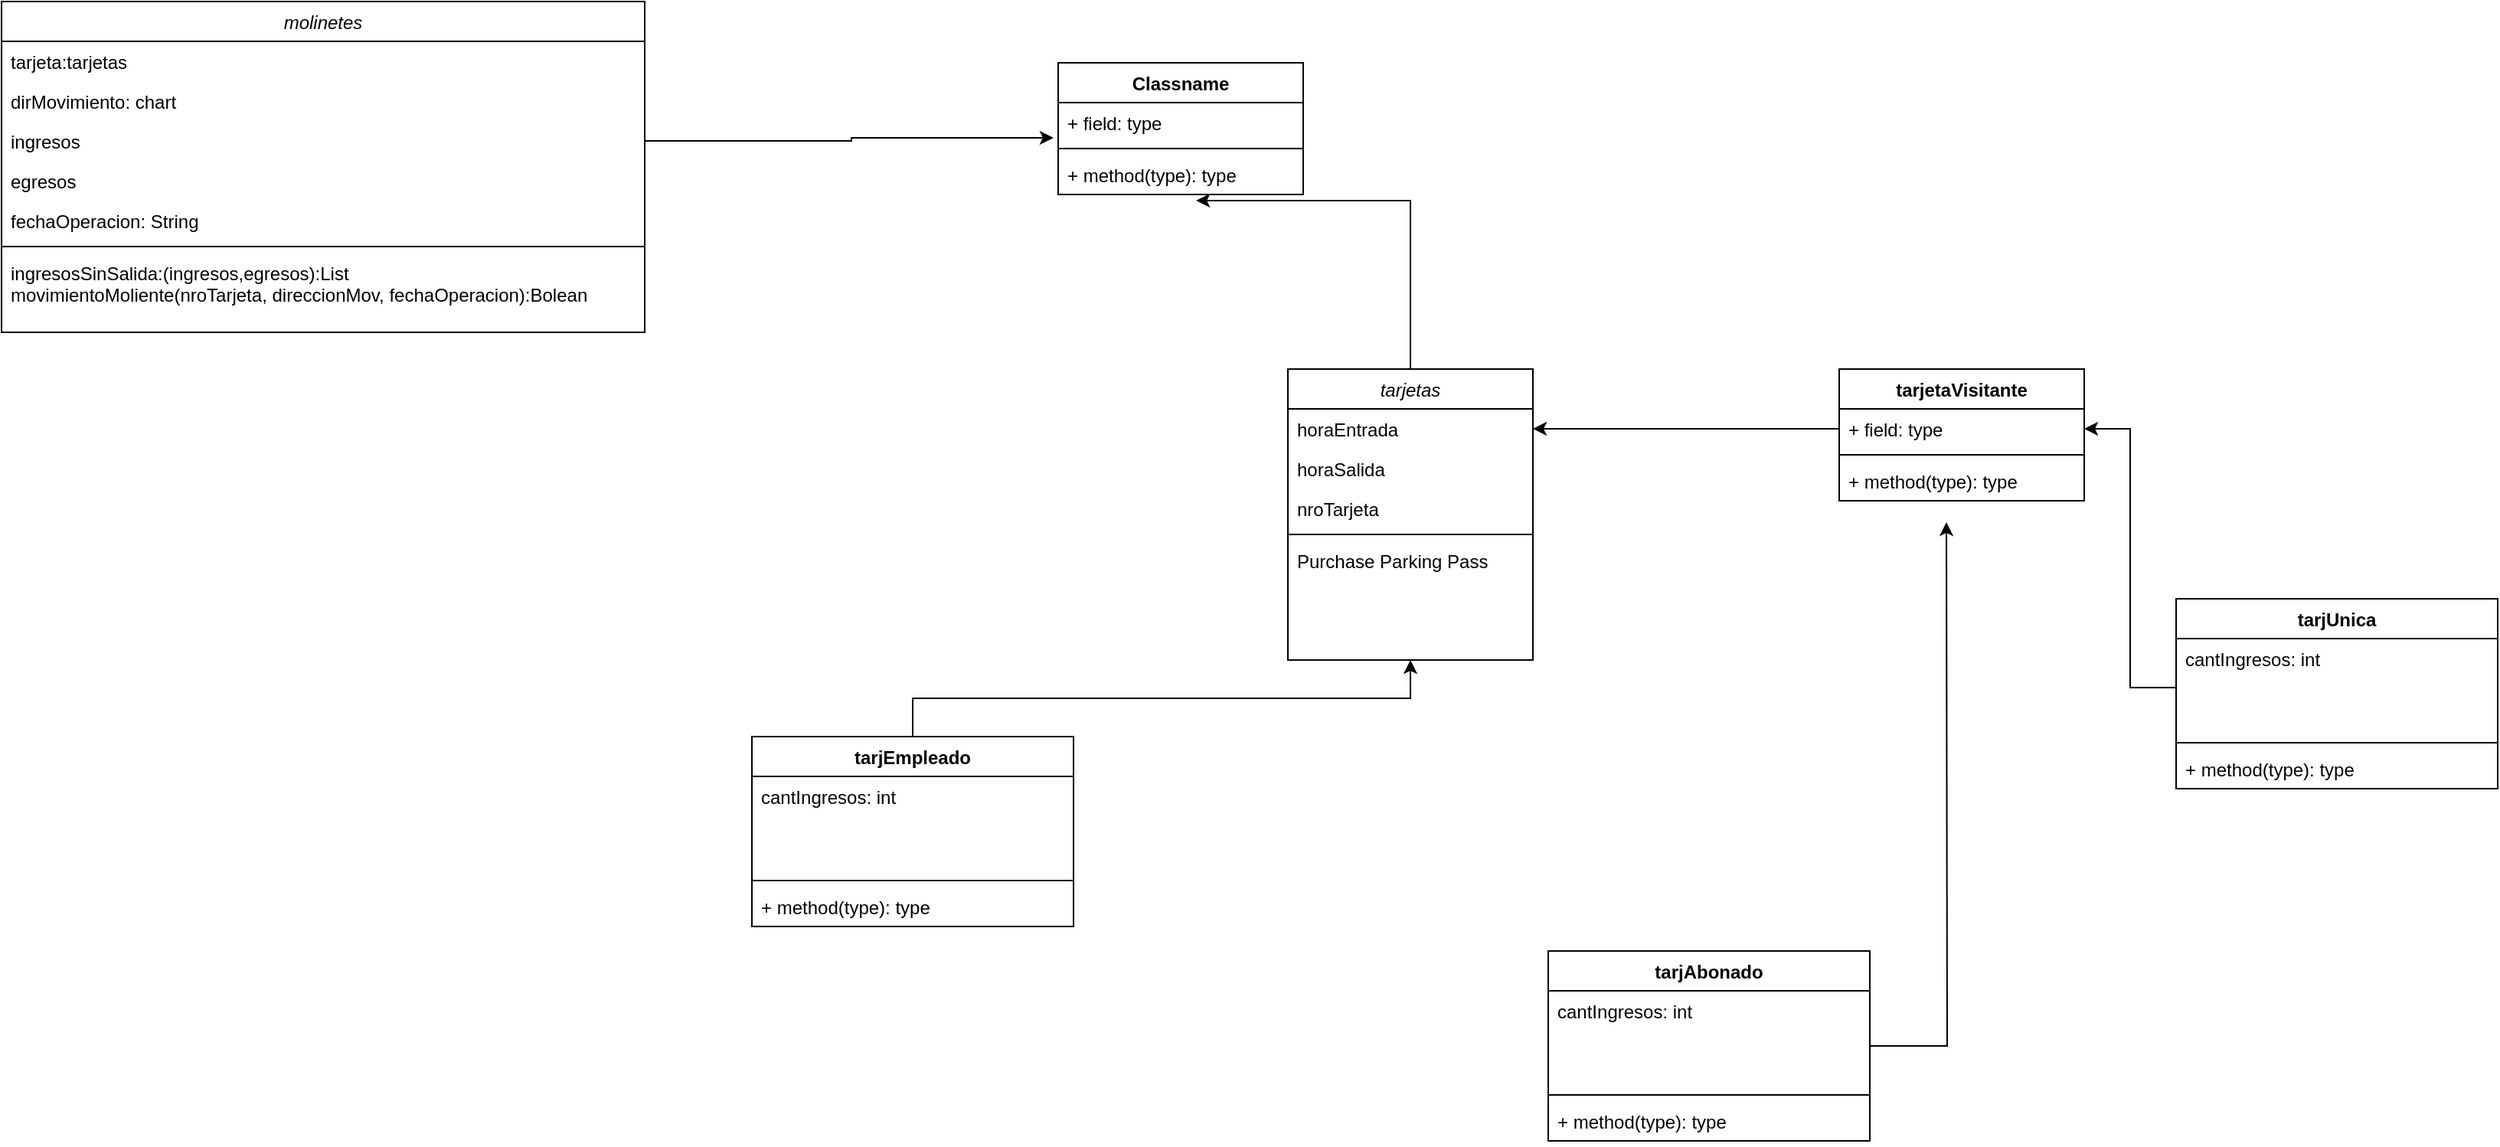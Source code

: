 <mxfile version="20.6.2" type="device"><diagram id="C5RBs43oDa-KdzZeNtuy" name="Page-1"><mxGraphModel dx="1108" dy="522" grid="1" gridSize="10" guides="1" tooltips="1" connect="1" arrows="1" fold="1" page="1" pageScale="1" pageWidth="827" pageHeight="1169" math="0" shadow="0"><root><mxCell id="WIyWlLk6GJQsqaUBKTNV-0"/><mxCell id="WIyWlLk6GJQsqaUBKTNV-1" parent="WIyWlLk6GJQsqaUBKTNV-0"/><mxCell id="zkfFHV4jXpPFQw0GAbJ--0" value="molinetes" style="swimlane;fontStyle=2;align=center;verticalAlign=top;childLayout=stackLayout;horizontal=1;startSize=26;horizontalStack=0;resizeParent=1;resizeLast=0;collapsible=1;marginBottom=0;rounded=0;shadow=0;strokeWidth=1;" parent="WIyWlLk6GJQsqaUBKTNV-1" vertex="1"><mxGeometry x="10" y="10" width="420" height="216" as="geometry"><mxRectangle x="230" y="140" width="160" height="26" as="alternateBounds"/></mxGeometry></mxCell><mxCell id="zkfFHV4jXpPFQw0GAbJ--1" value="tarjeta:tarjetas" style="text;align=left;verticalAlign=top;spacingLeft=4;spacingRight=4;overflow=hidden;rotatable=0;points=[[0,0.5],[1,0.5]];portConstraint=eastwest;" parent="zkfFHV4jXpPFQw0GAbJ--0" vertex="1"><mxGeometry y="26" width="420" height="26" as="geometry"/></mxCell><mxCell id="zkfFHV4jXpPFQw0GAbJ--2" value="dirMovimiento: chart" style="text;align=left;verticalAlign=top;spacingLeft=4;spacingRight=4;overflow=hidden;rotatable=0;points=[[0,0.5],[1,0.5]];portConstraint=eastwest;rounded=0;shadow=0;html=0;" parent="zkfFHV4jXpPFQw0GAbJ--0" vertex="1"><mxGeometry y="52" width="420" height="26" as="geometry"/></mxCell><mxCell id="A4ANM4xbt9vnWxXu3lGN-23" value="ingresos" style="text;align=left;verticalAlign=top;spacingLeft=4;spacingRight=4;overflow=hidden;rotatable=0;points=[[0,0.5],[1,0.5]];portConstraint=eastwest;rounded=0;shadow=0;html=0;" vertex="1" parent="zkfFHV4jXpPFQw0GAbJ--0"><mxGeometry y="78" width="420" height="26" as="geometry"/></mxCell><mxCell id="A4ANM4xbt9vnWxXu3lGN-24" value="egresos" style="text;align=left;verticalAlign=top;spacingLeft=4;spacingRight=4;overflow=hidden;rotatable=0;points=[[0,0.5],[1,0.5]];portConstraint=eastwest;rounded=0;shadow=0;html=0;" vertex="1" parent="zkfFHV4jXpPFQw0GAbJ--0"><mxGeometry y="104" width="420" height="26" as="geometry"/></mxCell><mxCell id="A4ANM4xbt9vnWxXu3lGN-25" value="fechaOperacion: String" style="text;align=left;verticalAlign=top;spacingLeft=4;spacingRight=4;overflow=hidden;rotatable=0;points=[[0,0.5],[1,0.5]];portConstraint=eastwest;rounded=0;shadow=0;html=0;" vertex="1" parent="zkfFHV4jXpPFQw0GAbJ--0"><mxGeometry y="130" width="420" height="26" as="geometry"/></mxCell><mxCell id="zkfFHV4jXpPFQw0GAbJ--4" value="" style="line;html=1;strokeWidth=1;align=left;verticalAlign=middle;spacingTop=-1;spacingLeft=3;spacingRight=3;rotatable=0;labelPosition=right;points=[];portConstraint=eastwest;" parent="zkfFHV4jXpPFQw0GAbJ--0" vertex="1"><mxGeometry y="156" width="420" height="8" as="geometry"/></mxCell><mxCell id="zkfFHV4jXpPFQw0GAbJ--5" value="ingresosSinSalida:(ingresos,egresos):List&#10;movimientoMoliente(nroTarjeta, direccionMov, fechaOperacion):Bolean" style="text;align=left;verticalAlign=top;spacingLeft=4;spacingRight=4;overflow=hidden;rotatable=0;points=[[0,0.5],[1,0.5]];portConstraint=eastwest;" parent="zkfFHV4jXpPFQw0GAbJ--0" vertex="1"><mxGeometry y="164" width="420" height="52" as="geometry"/></mxCell><mxCell id="A4ANM4xbt9vnWxXu3lGN-38" style="edgeStyle=orthogonalEdgeStyle;rounded=0;orthogonalLoop=1;jettySize=auto;html=1;entryX=0.563;entryY=1.154;entryDx=0;entryDy=0;entryPerimeter=0;" edge="1" parent="WIyWlLk6GJQsqaUBKTNV-1" source="A4ANM4xbt9vnWxXu3lGN-4" target="A4ANM4xbt9vnWxXu3lGN-37"><mxGeometry relative="1" as="geometry"/></mxCell><mxCell id="A4ANM4xbt9vnWxXu3lGN-4" value="tarjetas" style="swimlane;fontStyle=2;align=center;verticalAlign=top;childLayout=stackLayout;horizontal=1;startSize=26;horizontalStack=0;resizeParent=1;resizeLast=0;collapsible=1;marginBottom=0;rounded=0;shadow=0;strokeWidth=1;" vertex="1" parent="WIyWlLk6GJQsqaUBKTNV-1"><mxGeometry x="850" y="250" width="160" height="190" as="geometry"><mxRectangle x="230" y="140" width="160" height="26" as="alternateBounds"/></mxGeometry></mxCell><mxCell id="A4ANM4xbt9vnWxXu3lGN-5" value="horaEntrada" style="text;align=left;verticalAlign=top;spacingLeft=4;spacingRight=4;overflow=hidden;rotatable=0;points=[[0,0.5],[1,0.5]];portConstraint=eastwest;" vertex="1" parent="A4ANM4xbt9vnWxXu3lGN-4"><mxGeometry y="26" width="160" height="26" as="geometry"/></mxCell><mxCell id="A4ANM4xbt9vnWxXu3lGN-6" value="horaSalida" style="text;align=left;verticalAlign=top;spacingLeft=4;spacingRight=4;overflow=hidden;rotatable=0;points=[[0,0.5],[1,0.5]];portConstraint=eastwest;rounded=0;shadow=0;html=0;" vertex="1" parent="A4ANM4xbt9vnWxXu3lGN-4"><mxGeometry y="52" width="160" height="26" as="geometry"/></mxCell><mxCell id="A4ANM4xbt9vnWxXu3lGN-7" value="nroTarjeta&#10;" style="text;align=left;verticalAlign=top;spacingLeft=4;spacingRight=4;overflow=hidden;rotatable=0;points=[[0,0.5],[1,0.5]];portConstraint=eastwest;rounded=0;shadow=0;html=0;" vertex="1" parent="A4ANM4xbt9vnWxXu3lGN-4"><mxGeometry y="78" width="160" height="26" as="geometry"/></mxCell><mxCell id="A4ANM4xbt9vnWxXu3lGN-8" value="" style="line;html=1;strokeWidth=1;align=left;verticalAlign=middle;spacingTop=-1;spacingLeft=3;spacingRight=3;rotatable=0;labelPosition=right;points=[];portConstraint=eastwest;" vertex="1" parent="A4ANM4xbt9vnWxXu3lGN-4"><mxGeometry y="104" width="160" height="8" as="geometry"/></mxCell><mxCell id="A4ANM4xbt9vnWxXu3lGN-9" value="Purchase Parking Pass" style="text;align=left;verticalAlign=top;spacingLeft=4;spacingRight=4;overflow=hidden;rotatable=0;points=[[0,0.5],[1,0.5]];portConstraint=eastwest;" vertex="1" parent="A4ANM4xbt9vnWxXu3lGN-4"><mxGeometry y="112" width="160" height="28" as="geometry"/></mxCell><mxCell id="A4ANM4xbt9vnWxXu3lGN-11" value="tarjUnica" style="swimlane;fontStyle=1;align=center;verticalAlign=top;childLayout=stackLayout;horizontal=1;startSize=26;horizontalStack=0;resizeParent=1;resizeParentMax=0;resizeLast=0;collapsible=1;marginBottom=0;" vertex="1" parent="WIyWlLk6GJQsqaUBKTNV-1"><mxGeometry x="1430" y="400" width="210" height="124" as="geometry"/></mxCell><mxCell id="A4ANM4xbt9vnWxXu3lGN-12" value="cantIngresos: int&#10;" style="text;strokeColor=none;fillColor=none;align=left;verticalAlign=top;spacingLeft=4;spacingRight=4;overflow=hidden;rotatable=0;points=[[0,0.5],[1,0.5]];portConstraint=eastwest;" vertex="1" parent="A4ANM4xbt9vnWxXu3lGN-11"><mxGeometry y="26" width="210" height="64" as="geometry"/></mxCell><mxCell id="A4ANM4xbt9vnWxXu3lGN-13" value="" style="line;strokeWidth=1;fillColor=none;align=left;verticalAlign=middle;spacingTop=-1;spacingLeft=3;spacingRight=3;rotatable=0;labelPosition=right;points=[];portConstraint=eastwest;strokeColor=inherit;" vertex="1" parent="A4ANM4xbt9vnWxXu3lGN-11"><mxGeometry y="90" width="210" height="8" as="geometry"/></mxCell><mxCell id="A4ANM4xbt9vnWxXu3lGN-14" value="+ method(type): type" style="text;strokeColor=none;fillColor=none;align=left;verticalAlign=top;spacingLeft=4;spacingRight=4;overflow=hidden;rotatable=0;points=[[0,0.5],[1,0.5]];portConstraint=eastwest;" vertex="1" parent="A4ANM4xbt9vnWxXu3lGN-11"><mxGeometry y="98" width="210" height="26" as="geometry"/></mxCell><mxCell id="A4ANM4xbt9vnWxXu3lGN-40" style="edgeStyle=orthogonalEdgeStyle;rounded=0;orthogonalLoop=1;jettySize=auto;html=1;" edge="1" parent="WIyWlLk6GJQsqaUBKTNV-1" source="A4ANM4xbt9vnWxXu3lGN-15"><mxGeometry relative="1" as="geometry"><mxPoint x="1280" y="350" as="targetPoint"/></mxGeometry></mxCell><mxCell id="A4ANM4xbt9vnWxXu3lGN-15" value="tarjAbonado" style="swimlane;fontStyle=1;align=center;verticalAlign=top;childLayout=stackLayout;horizontal=1;startSize=26;horizontalStack=0;resizeParent=1;resizeParentMax=0;resizeLast=0;collapsible=1;marginBottom=0;" vertex="1" parent="WIyWlLk6GJQsqaUBKTNV-1"><mxGeometry x="1020" y="630" width="210" height="124" as="geometry"/></mxCell><mxCell id="A4ANM4xbt9vnWxXu3lGN-16" value="cantIngresos: int&#10;" style="text;strokeColor=none;fillColor=none;align=left;verticalAlign=top;spacingLeft=4;spacingRight=4;overflow=hidden;rotatable=0;points=[[0,0.5],[1,0.5]];portConstraint=eastwest;" vertex="1" parent="A4ANM4xbt9vnWxXu3lGN-15"><mxGeometry y="26" width="210" height="64" as="geometry"/></mxCell><mxCell id="A4ANM4xbt9vnWxXu3lGN-17" value="" style="line;strokeWidth=1;fillColor=none;align=left;verticalAlign=middle;spacingTop=-1;spacingLeft=3;spacingRight=3;rotatable=0;labelPosition=right;points=[];portConstraint=eastwest;strokeColor=inherit;" vertex="1" parent="A4ANM4xbt9vnWxXu3lGN-15"><mxGeometry y="90" width="210" height="8" as="geometry"/></mxCell><mxCell id="A4ANM4xbt9vnWxXu3lGN-18" value="+ method(type): type" style="text;strokeColor=none;fillColor=none;align=left;verticalAlign=top;spacingLeft=4;spacingRight=4;overflow=hidden;rotatable=0;points=[[0,0.5],[1,0.5]];portConstraint=eastwest;" vertex="1" parent="A4ANM4xbt9vnWxXu3lGN-15"><mxGeometry y="98" width="210" height="26" as="geometry"/></mxCell><mxCell id="A4ANM4xbt9vnWxXu3lGN-33" style="edgeStyle=orthogonalEdgeStyle;rounded=0;orthogonalLoop=1;jettySize=auto;html=1;exitX=0.5;exitY=0;exitDx=0;exitDy=0;entryX=0.5;entryY=1;entryDx=0;entryDy=0;" edge="1" parent="WIyWlLk6GJQsqaUBKTNV-1" source="A4ANM4xbt9vnWxXu3lGN-19" target="A4ANM4xbt9vnWxXu3lGN-4"><mxGeometry relative="1" as="geometry"/></mxCell><mxCell id="A4ANM4xbt9vnWxXu3lGN-19" value="tarjEmpleado" style="swimlane;fontStyle=1;align=center;verticalAlign=top;childLayout=stackLayout;horizontal=1;startSize=26;horizontalStack=0;resizeParent=1;resizeParentMax=0;resizeLast=0;collapsible=1;marginBottom=0;" vertex="1" parent="WIyWlLk6GJQsqaUBKTNV-1"><mxGeometry x="500" y="490" width="210" height="124" as="geometry"/></mxCell><mxCell id="A4ANM4xbt9vnWxXu3lGN-20" value="cantIngresos: int&#10;" style="text;strokeColor=none;fillColor=none;align=left;verticalAlign=top;spacingLeft=4;spacingRight=4;overflow=hidden;rotatable=0;points=[[0,0.5],[1,0.5]];portConstraint=eastwest;" vertex="1" parent="A4ANM4xbt9vnWxXu3lGN-19"><mxGeometry y="26" width="210" height="64" as="geometry"/></mxCell><mxCell id="A4ANM4xbt9vnWxXu3lGN-21" value="" style="line;strokeWidth=1;fillColor=none;align=left;verticalAlign=middle;spacingTop=-1;spacingLeft=3;spacingRight=3;rotatable=0;labelPosition=right;points=[];portConstraint=eastwest;strokeColor=inherit;" vertex="1" parent="A4ANM4xbt9vnWxXu3lGN-19"><mxGeometry y="90" width="210" height="8" as="geometry"/></mxCell><mxCell id="A4ANM4xbt9vnWxXu3lGN-22" value="+ method(type): type" style="text;strokeColor=none;fillColor=none;align=left;verticalAlign=top;spacingLeft=4;spacingRight=4;overflow=hidden;rotatable=0;points=[[0,0.5],[1,0.5]];portConstraint=eastwest;" vertex="1" parent="A4ANM4xbt9vnWxXu3lGN-19"><mxGeometry y="98" width="210" height="26" as="geometry"/></mxCell><mxCell id="A4ANM4xbt9vnWxXu3lGN-26" value="tarjetaVisitante" style="swimlane;fontStyle=1;align=center;verticalAlign=top;childLayout=stackLayout;horizontal=1;startSize=26;horizontalStack=0;resizeParent=1;resizeParentMax=0;resizeLast=0;collapsible=1;marginBottom=0;" vertex="1" parent="WIyWlLk6GJQsqaUBKTNV-1"><mxGeometry x="1210" y="250" width="160" height="86" as="geometry"/></mxCell><mxCell id="A4ANM4xbt9vnWxXu3lGN-27" value="+ field: type" style="text;strokeColor=none;fillColor=none;align=left;verticalAlign=top;spacingLeft=4;spacingRight=4;overflow=hidden;rotatable=0;points=[[0,0.5],[1,0.5]];portConstraint=eastwest;" vertex="1" parent="A4ANM4xbt9vnWxXu3lGN-26"><mxGeometry y="26" width="160" height="26" as="geometry"/></mxCell><mxCell id="A4ANM4xbt9vnWxXu3lGN-28" value="" style="line;strokeWidth=1;fillColor=none;align=left;verticalAlign=middle;spacingTop=-1;spacingLeft=3;spacingRight=3;rotatable=0;labelPosition=right;points=[];portConstraint=eastwest;strokeColor=inherit;" vertex="1" parent="A4ANM4xbt9vnWxXu3lGN-26"><mxGeometry y="52" width="160" height="8" as="geometry"/></mxCell><mxCell id="A4ANM4xbt9vnWxXu3lGN-29" value="+ method(type): type" style="text;strokeColor=none;fillColor=none;align=left;verticalAlign=top;spacingLeft=4;spacingRight=4;overflow=hidden;rotatable=0;points=[[0,0.5],[1,0.5]];portConstraint=eastwest;" vertex="1" parent="A4ANM4xbt9vnWxXu3lGN-26"><mxGeometry y="60" width="160" height="26" as="geometry"/></mxCell><mxCell id="A4ANM4xbt9vnWxXu3lGN-30" style="edgeStyle=orthogonalEdgeStyle;rounded=0;orthogonalLoop=1;jettySize=auto;html=1;entryX=1;entryY=0.5;entryDx=0;entryDy=0;" edge="1" parent="WIyWlLk6GJQsqaUBKTNV-1" source="A4ANM4xbt9vnWxXu3lGN-12" target="A4ANM4xbt9vnWxXu3lGN-27"><mxGeometry relative="1" as="geometry"/></mxCell><mxCell id="A4ANM4xbt9vnWxXu3lGN-32" style="edgeStyle=orthogonalEdgeStyle;rounded=0;orthogonalLoop=1;jettySize=auto;html=1;entryX=1;entryY=0.5;entryDx=0;entryDy=0;" edge="1" parent="WIyWlLk6GJQsqaUBKTNV-1" source="A4ANM4xbt9vnWxXu3lGN-27" target="A4ANM4xbt9vnWxXu3lGN-5"><mxGeometry relative="1" as="geometry"/></mxCell><mxCell id="A4ANM4xbt9vnWxXu3lGN-34" value="Classname" style="swimlane;fontStyle=1;align=center;verticalAlign=top;childLayout=stackLayout;horizontal=1;startSize=26;horizontalStack=0;resizeParent=1;resizeParentMax=0;resizeLast=0;collapsible=1;marginBottom=0;" vertex="1" parent="WIyWlLk6GJQsqaUBKTNV-1"><mxGeometry x="700" y="50" width="160" height="86" as="geometry"/></mxCell><mxCell id="A4ANM4xbt9vnWxXu3lGN-35" value="+ field: type" style="text;strokeColor=none;fillColor=none;align=left;verticalAlign=top;spacingLeft=4;spacingRight=4;overflow=hidden;rotatable=0;points=[[0,0.5],[1,0.5]];portConstraint=eastwest;" vertex="1" parent="A4ANM4xbt9vnWxXu3lGN-34"><mxGeometry y="26" width="160" height="26" as="geometry"/></mxCell><mxCell id="A4ANM4xbt9vnWxXu3lGN-36" value="" style="line;strokeWidth=1;fillColor=none;align=left;verticalAlign=middle;spacingTop=-1;spacingLeft=3;spacingRight=3;rotatable=0;labelPosition=right;points=[];portConstraint=eastwest;strokeColor=inherit;" vertex="1" parent="A4ANM4xbt9vnWxXu3lGN-34"><mxGeometry y="52" width="160" height="8" as="geometry"/></mxCell><mxCell id="A4ANM4xbt9vnWxXu3lGN-37" value="+ method(type): type" style="text;strokeColor=none;fillColor=none;align=left;verticalAlign=top;spacingLeft=4;spacingRight=4;overflow=hidden;rotatable=0;points=[[0,0.5],[1,0.5]];portConstraint=eastwest;" vertex="1" parent="A4ANM4xbt9vnWxXu3lGN-34"><mxGeometry y="60" width="160" height="26" as="geometry"/></mxCell><mxCell id="A4ANM4xbt9vnWxXu3lGN-39" style="edgeStyle=orthogonalEdgeStyle;rounded=0;orthogonalLoop=1;jettySize=auto;html=1;entryX=-0.019;entryY=0.885;entryDx=0;entryDy=0;entryPerimeter=0;" edge="1" parent="WIyWlLk6GJQsqaUBKTNV-1" source="A4ANM4xbt9vnWxXu3lGN-23" target="A4ANM4xbt9vnWxXu3lGN-35"><mxGeometry relative="1" as="geometry"/></mxCell></root></mxGraphModel></diagram></mxfile>